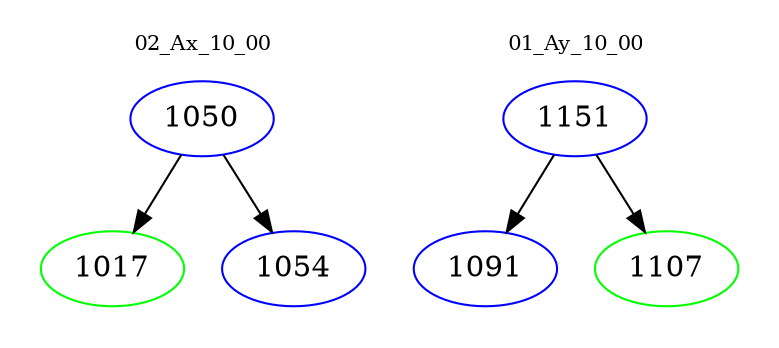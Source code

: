 digraph{
subgraph cluster_0 {
color = white
label = "02_Ax_10_00";
fontsize=10;
T0_1050 [label="1050", color="blue"]
T0_1050 -> T0_1017 [color="black"]
T0_1017 [label="1017", color="green"]
T0_1050 -> T0_1054 [color="black"]
T0_1054 [label="1054", color="blue"]
}
subgraph cluster_1 {
color = white
label = "01_Ay_10_00";
fontsize=10;
T1_1151 [label="1151", color="blue"]
T1_1151 -> T1_1091 [color="black"]
T1_1091 [label="1091", color="blue"]
T1_1151 -> T1_1107 [color="black"]
T1_1107 [label="1107", color="green"]
}
}
